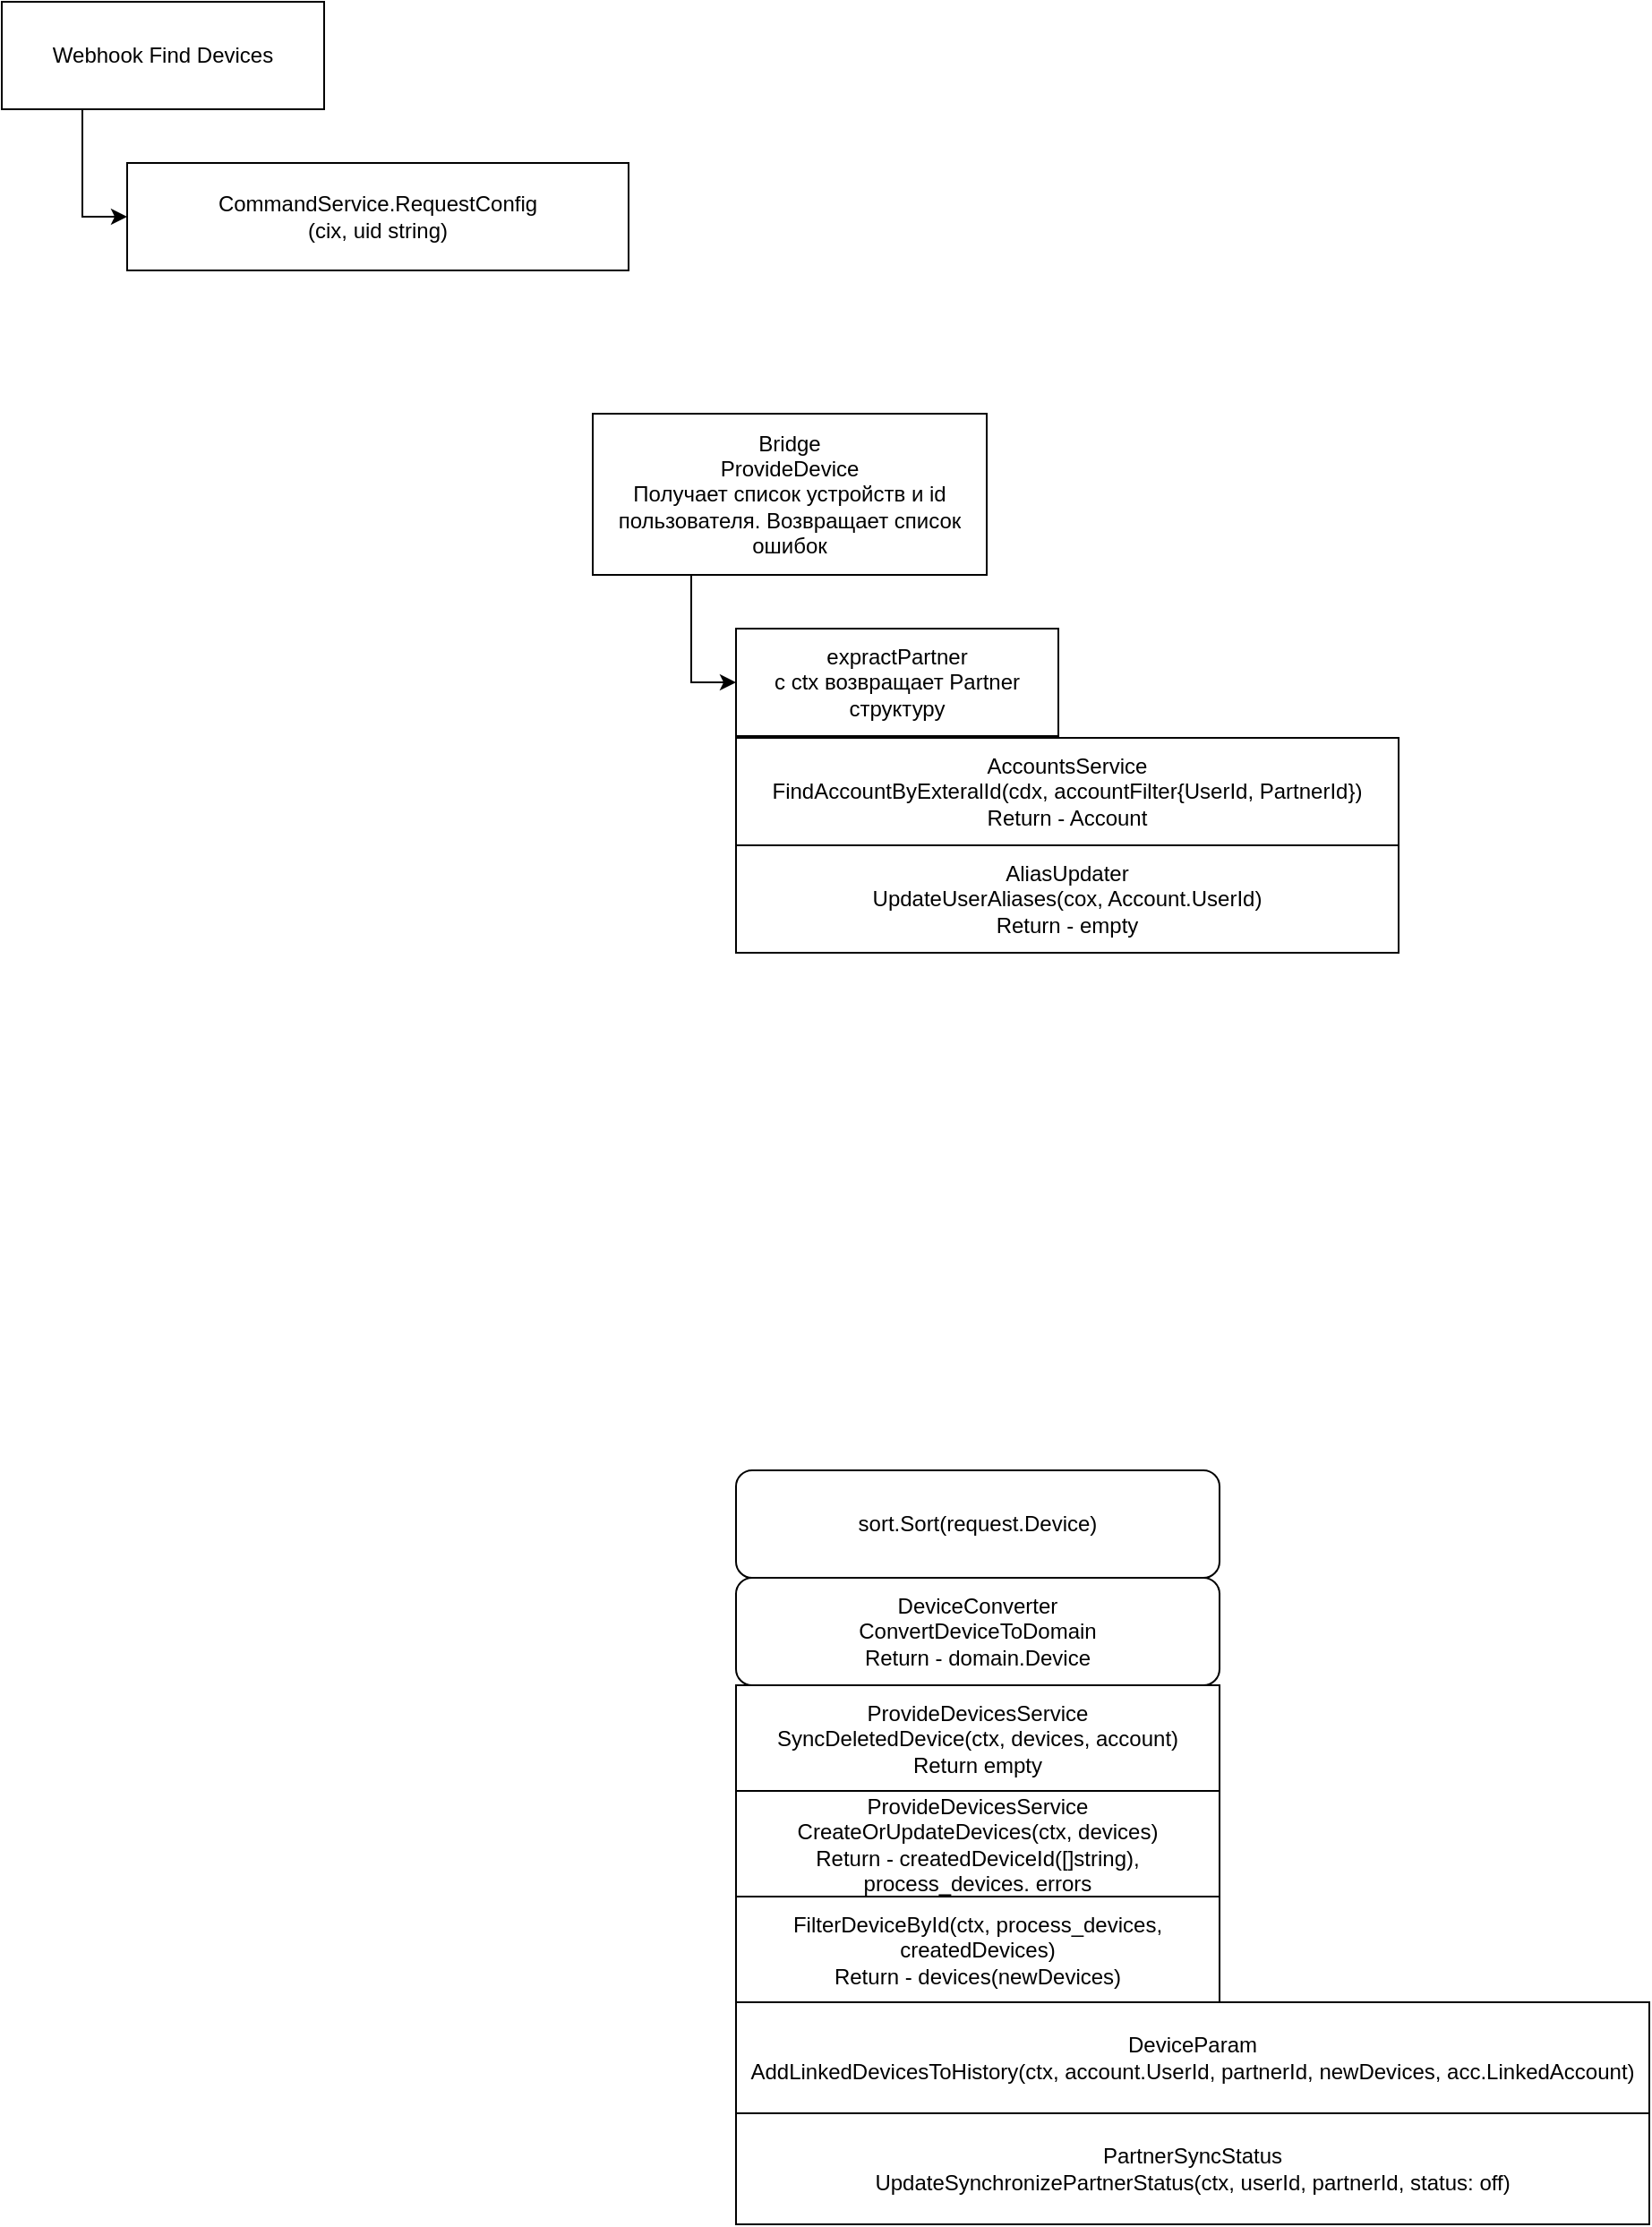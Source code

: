 <mxfile version="24.8.4">
  <diagram name="Страница — 1" id="lC8ayZX5M44GHehxaap9">
    <mxGraphModel dx="1242" dy="827" grid="1" gridSize="10" guides="1" tooltips="1" connect="1" arrows="1" fold="1" page="1" pageScale="1" pageWidth="827" pageHeight="1169" math="0" shadow="0">
      <root>
        <mxCell id="0" />
        <mxCell id="1" parent="0" />
        <mxCell id="OYCjBTnkLX8SlEyvBUft-4" style="edgeStyle=orthogonalEdgeStyle;rounded=0;orthogonalLoop=1;jettySize=auto;html=1;exitX=0.25;exitY=1;exitDx=0;exitDy=0;entryX=0;entryY=0.5;entryDx=0;entryDy=0;" edge="1" parent="1" source="OYCjBTnkLX8SlEyvBUft-1" target="OYCjBTnkLX8SlEyvBUft-3">
          <mxGeometry relative="1" as="geometry" />
        </mxCell>
        <mxCell id="OYCjBTnkLX8SlEyvBUft-1" value="Webhook Find Devices" style="rounded=0;whiteSpace=wrap;html=1;" vertex="1" parent="1">
          <mxGeometry x="140" y="220" width="180" height="60" as="geometry" />
        </mxCell>
        <mxCell id="OYCjBTnkLX8SlEyvBUft-3" value="CommandService.RequestConfig&lt;div&gt;(cix, uid string)&lt;/div&gt;" style="rounded=0;whiteSpace=wrap;html=1;" vertex="1" parent="1">
          <mxGeometry x="210" y="310" width="280" height="60" as="geometry" />
        </mxCell>
        <mxCell id="OYCjBTnkLX8SlEyvBUft-7" style="edgeStyle=orthogonalEdgeStyle;rounded=0;orthogonalLoop=1;jettySize=auto;html=1;exitX=0.25;exitY=1;exitDx=0;exitDy=0;entryX=0;entryY=0.5;entryDx=0;entryDy=0;" edge="1" parent="1" source="OYCjBTnkLX8SlEyvBUft-5" target="OYCjBTnkLX8SlEyvBUft-6">
          <mxGeometry relative="1" as="geometry" />
        </mxCell>
        <mxCell id="OYCjBTnkLX8SlEyvBUft-5" value="Bridge&lt;div&gt;ProvideDevice&lt;/div&gt;&lt;div&gt;Получает список устройств и id пользователя. Возвращает список ошибок&lt;/div&gt;" style="rounded=0;whiteSpace=wrap;html=1;" vertex="1" parent="1">
          <mxGeometry x="470" y="450" width="220" height="90" as="geometry" />
        </mxCell>
        <mxCell id="OYCjBTnkLX8SlEyvBUft-6" value="expractPartner&lt;div&gt;c ctx возвращает Partner структуру&lt;/div&gt;" style="rounded=0;whiteSpace=wrap;html=1;" vertex="1" parent="1">
          <mxGeometry x="550" y="570" width="180" height="60" as="geometry" />
        </mxCell>
        <mxCell id="OYCjBTnkLX8SlEyvBUft-8" value="AccountsService&lt;div&gt;FindAccountByExteralId(cdx, accountFilter{UserId, PartnerId})&lt;/div&gt;&lt;div&gt;Return - Account&lt;/div&gt;" style="rounded=0;whiteSpace=wrap;html=1;" vertex="1" parent="1">
          <mxGeometry x="550" y="631" width="370" height="60" as="geometry" />
        </mxCell>
        <mxCell id="OYCjBTnkLX8SlEyvBUft-9" value="AliasUpdater&lt;div&gt;UpdateUserAliases(cox, Account.UserId)&lt;/div&gt;&lt;div&gt;Return - empty&lt;/div&gt;" style="rounded=0;whiteSpace=wrap;html=1;" vertex="1" parent="1">
          <mxGeometry x="550" y="691" width="370" height="60" as="geometry" />
        </mxCell>
        <mxCell id="OYCjBTnkLX8SlEyvBUft-10" value="sort.Sort(request.Device)" style="rounded=1;whiteSpace=wrap;html=1;" vertex="1" parent="1">
          <mxGeometry x="550" y="1040" width="270" height="60" as="geometry" />
        </mxCell>
        <mxCell id="OYCjBTnkLX8SlEyvBUft-11" value="DeviceConverter&lt;div&gt;ConvertDeviceToDomain&lt;/div&gt;&lt;div&gt;Return - domain.Device&lt;/div&gt;" style="rounded=1;whiteSpace=wrap;html=1;" vertex="1" parent="1">
          <mxGeometry x="550" y="1100" width="270" height="60" as="geometry" />
        </mxCell>
        <mxCell id="OYCjBTnkLX8SlEyvBUft-12" value="ProvideDevicesService&lt;div&gt;SyncDeletedDevice(ctx, devices, account)&lt;/div&gt;&lt;div&gt;Return empty&lt;/div&gt;" style="rounded=0;whiteSpace=wrap;html=1;" vertex="1" parent="1">
          <mxGeometry x="550" y="1160" width="270" height="59" as="geometry" />
        </mxCell>
        <mxCell id="OYCjBTnkLX8SlEyvBUft-18" value="ProvideDevicesService&lt;div&gt;CreateOrUpdateDevices(ctx, devices)&lt;/div&gt;&lt;div&gt;Return - createdDeviceId([]string), process_devices. errors&lt;/div&gt;" style="rounded=0;whiteSpace=wrap;html=1;" vertex="1" parent="1">
          <mxGeometry x="550" y="1219" width="270" height="59" as="geometry" />
        </mxCell>
        <mxCell id="OYCjBTnkLX8SlEyvBUft-19" value="FilterDeviceById(ctx, process_devices, createdDevices)&lt;span style=&quot;caret-color: rgba(0, 0, 0, 0); color: rgba(0, 0, 0, 0); font-family: monospace; font-size: 0px; text-align: start; white-space: nowrap;&quot;&gt;%3CmxGraphModel%3E%3Croot%3E%3CmxCell%20id%3D%220%22%2F%3E%3CmxCell%20id%3D%221%22%20parent%3D%220%22%2F%3E%3CmxCell%20id%3D%222%22%20value%3D%22ProvideDevicesService%26lt%3Bdiv%26gt%3BCreateOrUpdateDevices(ctx%2C%20devices)%26lt%3B%2Fdiv%26gt%3B%26lt%3Bdiv%26gt%3BReturn%20-%20createdDeviceId(%5B%5Dstring)%2C%20devices.%20errors%26lt%3B%2Fdiv%26gt%3B%22%20style%3D%22rounded%3D0%3BwhiteSpace%3Dwrap%3Bhtml%3D1%3B%22%20vertex%3D%221%22%20parent%3D%221%22%3E%3CmxGeometry%20x%3D%22550%22%20y%3D%22930%22%20width%3D%22270%22%20height%3D%2259%22%20as%3D%22geometry%22%2F%3E%3C%2FmxCell%3E%3C%2Froot%3E%3C%2FmxGraphModel%3E&lt;/span&gt;&lt;div&gt;Return - devices(newDevices)&lt;/div&gt;" style="rounded=0;whiteSpace=wrap;html=1;" vertex="1" parent="1">
          <mxGeometry x="550" y="1278" width="270" height="59" as="geometry" />
        </mxCell>
        <mxCell id="OYCjBTnkLX8SlEyvBUft-20" value="DeviceParam&lt;div&gt;AddLinkedDevicesToHistory(ctx, account.UserId, partnerId, newDevices, acc.LinkedAccount)&lt;/div&gt;" style="rounded=0;whiteSpace=wrap;html=1;" vertex="1" parent="1">
          <mxGeometry x="550" y="1337" width="510" height="62" as="geometry" />
        </mxCell>
        <mxCell id="OYCjBTnkLX8SlEyvBUft-21" value="PartnerSyncStatus&lt;div&gt;UpdateSynchronizePartnerStatus(ctx, userId, partnerId, status: off)&lt;/div&gt;" style="rounded=0;whiteSpace=wrap;html=1;" vertex="1" parent="1">
          <mxGeometry x="550" y="1399" width="510" height="62" as="geometry" />
        </mxCell>
      </root>
    </mxGraphModel>
  </diagram>
</mxfile>
